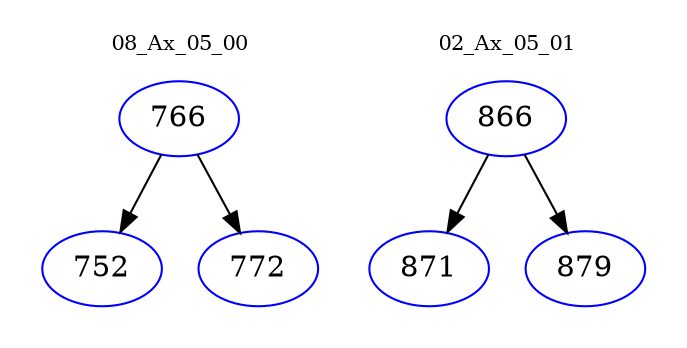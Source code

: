 digraph{
subgraph cluster_0 {
color = white
label = "08_Ax_05_00";
fontsize=10;
T0_766 [label="766", color="blue"]
T0_766 -> T0_752 [color="black"]
T0_752 [label="752", color="blue"]
T0_766 -> T0_772 [color="black"]
T0_772 [label="772", color="blue"]
}
subgraph cluster_1 {
color = white
label = "02_Ax_05_01";
fontsize=10;
T1_866 [label="866", color="blue"]
T1_866 -> T1_871 [color="black"]
T1_871 [label="871", color="blue"]
T1_866 -> T1_879 [color="black"]
T1_879 [label="879", color="blue"]
}
}
